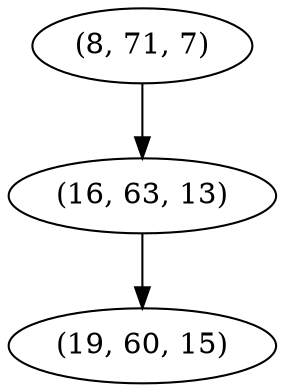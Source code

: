 digraph tree {
    "(8, 71, 7)";
    "(16, 63, 13)";
    "(19, 60, 15)";
    "(8, 71, 7)" -> "(16, 63, 13)";
    "(16, 63, 13)" -> "(19, 60, 15)";
}
